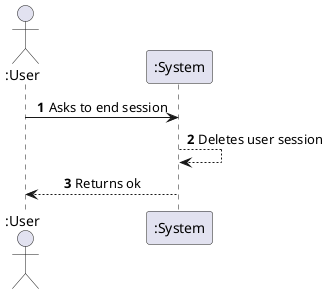 @startuml

autonumber
skinparam sequenceMessageAlign center

actor ":User" as User

participant ":System" as System



User -> System: Asks to end session

System --> System: Deletes user session

System --> User: Returns ok

@enduml